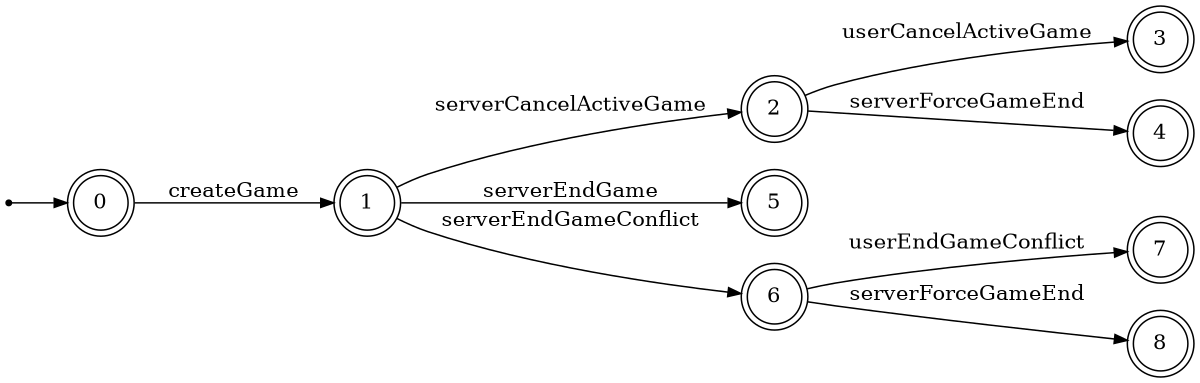 digraph {
	ranksep=0.5 size="8, 8"
	rankdir=LR
	Initial [label="" fontsize=14.0 shape=point]
	0 [fontsize=14.0 shape=doublecircle]
	1 [fontsize=14.0 shape=doublecircle]
	2 [fontsize=14.0 shape=doublecircle]
	3 [fontsize=14.0 shape=doublecircle]
	4 [fontsize=14.0 shape=doublecircle]
	5 [fontsize=14.0 shape=doublecircle]
	6 [fontsize=14.0 shape=doublecircle]
	7 [fontsize=14.0 shape=doublecircle]
	8 [fontsize=14.0 shape=doublecircle]
	Initial -> 0 [arrowsize=0.85]
	0 -> 1 [label=" createGame " arrowsize=0.85 fontsize=14.0]
	1 -> 6 [label=" serverEndGameConflict " arrowsize=0.85 fontsize=14.0]
	1 -> 5 [label=" serverEndGame " arrowsize=0.85 fontsize=14.0]
	1 -> 2 [label=" serverCancelActiveGame " arrowsize=0.85 fontsize=14.0]
	2 -> 4 [label=" serverForceGameEnd " arrowsize=0.85 fontsize=14.0]
	2 -> 3 [label=" userCancelActiveGame " arrowsize=0.85 fontsize=14.0]
	6 -> 8 [label=" serverForceGameEnd " arrowsize=0.85 fontsize=14.0]
	6 -> 7 [label=" userEndGameConflict " arrowsize=0.85 fontsize=14.0]
}
